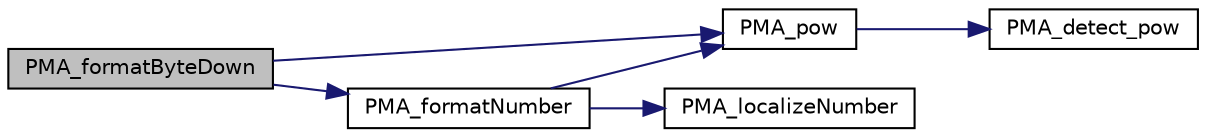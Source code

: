 digraph G
{
  edge [fontname="Helvetica",fontsize="10",labelfontname="Helvetica",labelfontsize="10"];
  node [fontname="Helvetica",fontsize="10",shape=record];
  rankdir="LR";
  Node1 [label="PMA_formatByteDown",height=0.2,width=0.4,color="black", fillcolor="grey75", style="filled" fontcolor="black"];
  Node1 -> Node2 [color="midnightblue",fontsize="10",style="solid",fontname="Helvetica"];
  Node2 [label="PMA_pow",height=0.2,width=0.4,color="black", fillcolor="white", style="filled",URL="$common_8lib_8php.html#aaade54960e4ce59a18b04f1cfd724b77",tooltip="Exponential expression / raise number into power."];
  Node2 -> Node3 [color="midnightblue",fontsize="10",style="solid",fontname="Helvetica"];
  Node3 [label="PMA_detect_pow",height=0.2,width=0.4,color="black", fillcolor="white", style="filled",URL="$common_8lib_8php.html#a028dd5a1e5c9d32af39c3af1bde8b068",tooltip="Detects which function to use for PMA_pow."];
  Node1 -> Node4 [color="midnightblue",fontsize="10",style="solid",fontname="Helvetica"];
  Node4 [label="PMA_formatNumber",height=0.2,width=0.4,color="black", fillcolor="white", style="filled",URL="$common_8lib_8php.html#abeaeabaf95ad63e5163642ff03ec6879",tooltip="Formats $value to the given length and appends SI prefixes with a $length of 0 no truncation occurs..."];
  Node4 -> Node2 [color="midnightblue",fontsize="10",style="solid",fontname="Helvetica"];
  Node4 -> Node5 [color="midnightblue",fontsize="10",style="solid",fontname="Helvetica"];
  Node5 [label="PMA_localizeNumber",height=0.2,width=0.4,color="black", fillcolor="white", style="filled",URL="$common_8lib_8php.html#ab4019f8f649e81f8d6525969fdba212e",tooltip="Changes thousands and decimal separators to locale specific values."];
}
